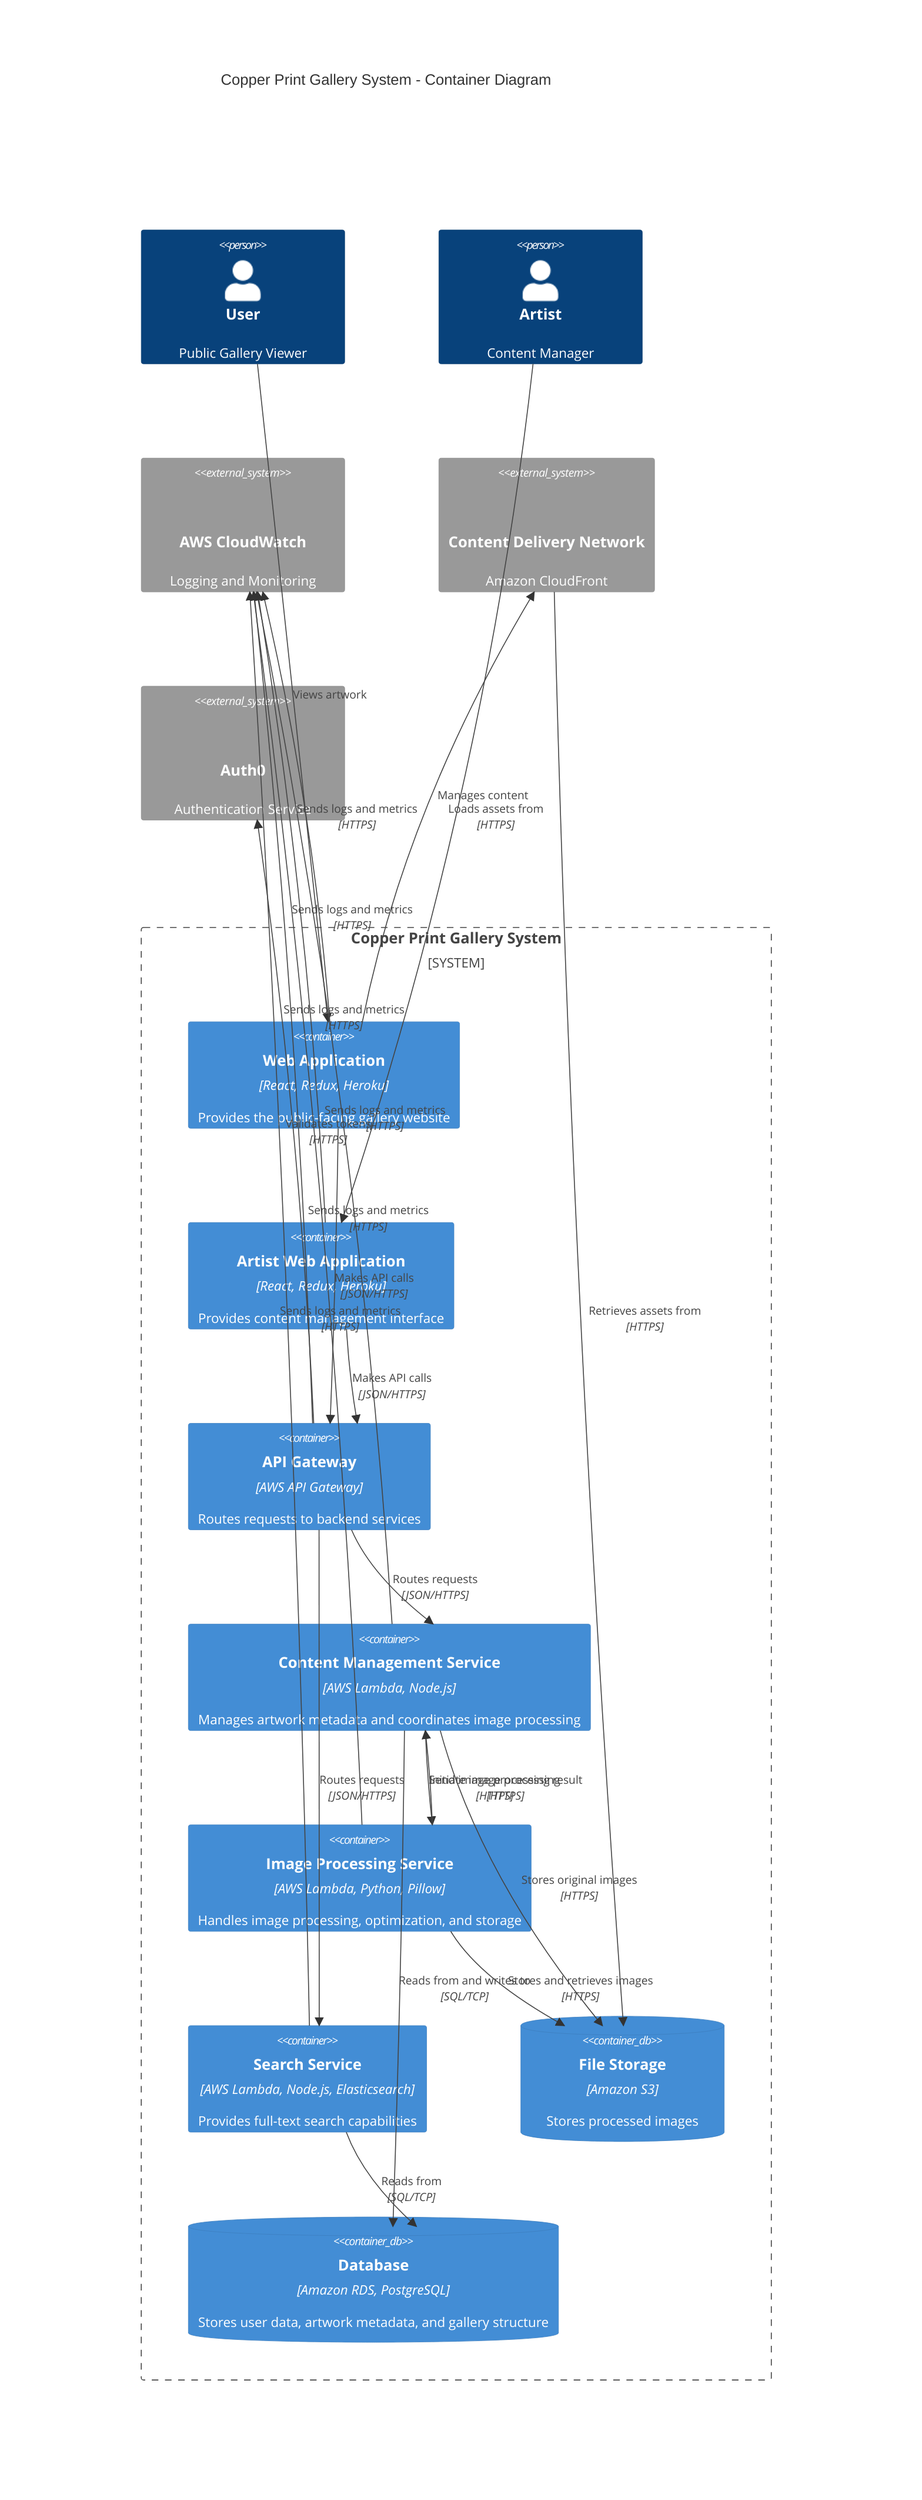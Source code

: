 C4Container
    title Copper Print Gallery System - Container Diagram

    Person(user, "User", "Public Gallery Viewer")
    Person(artist, "Artist", "Content Manager")

    System_Boundary(copper_print_gallery, "Copper Print Gallery System") {
        Container(web_app, "Web Application", "React, Redux, Heroku", "Provides the public-facing gallery website")
        Container(artist_web_app, "Artist Web Application", "React, Redux, Heroku", "Provides content management interface")

        Container(api_gateway, "API Gateway", "AWS API Gateway", "Routes requests to backend services")
        Container(content_service, "Content Management Service", "AWS Lambda, Node.js", "Manages artwork metadata and coordinates image processing")
        Container(image_service, "Image Processing Service", "AWS Lambda, Python, Pillow", "Handles image processing, optimization, and storage")
        Container(search_service, "Search Service", "AWS Lambda, Node.js, Elasticsearch", "Provides full-text search capabilities")

        ContainerDb(file_storage, "File Storage", "Amazon S3", "Stores processed images")
        ContainerDb(database, "Database", "Amazon RDS, PostgreSQL", "Stores user data, artwork metadata, and gallery structure")
    }

    System_Ext(cloudwatch, "AWS CloudWatch", "Logging and Monitoring", "Centralizes logs and metrics from all services")
    System_Ext(cdn, "Content Delivery Network", "Amazon CloudFront", "Serves optimized images and static assets")
    System_Ext(auth0, "Auth0", "Authentication Service", "Handles artist authentication and authorization")

    Rel(user, web_app, "Views artwork")
    Rel(artist, artist_web_app, "Manages content")

    Rel(web_app, api_gateway, "Makes API calls", "JSON/HTTPS")
    Rel(artist_web_app, api_gateway, "Makes API calls", "JSON/HTTPS")
    Rel(web_app, cdn, "Loads assets from", "HTTPS")

    Rel(api_gateway, auth0, "Validates tokens", "HTTPS")
    Rel(api_gateway, content_service, "Routes requests", "JSON/HTTPS")
    Rel(api_gateway, search_service, "Routes requests", "JSON/HTTPS")

    Rel(content_service, database, "Reads from and writes to", "SQL/TCP")
    Rel(content_service, file_storage, "Stores original images", "HTTPS")
    Rel(content_service, image_service, "Initiate image processing", "HTTPS")
    Rel(search_service, database, "Reads from", "SQL/TCP")
    Rel(image_service, file_storage, "Stores and retrieves images", "HTTPS")
    Rel(image_service, content_service, "Send image processing result", "HTTPS")

    Rel(cdn, file_storage, "Retrieves assets from", "HTTPS")

    Rel(web_app, cloudwatch, "Sends logs and metrics", "HTTPS")
    Rel(artist_web_app, cloudwatch, "Sends logs and metrics", "HTTPS")
    Rel(api_gateway, cloudwatch, "Sends logs and metrics", "HTTPS")
    Rel(content_service, cloudwatch, "Sends logs and metrics", "HTTPS")
    Rel(search_service, cloudwatch, "Sends logs and metrics", "HTTPS")
    Rel(image_service, cloudwatch, "Sends logs and metrics", "HTTPS")

    UpdateLayoutConfig($c4ShapeInRow="3", $c4BoundaryInRow="1")